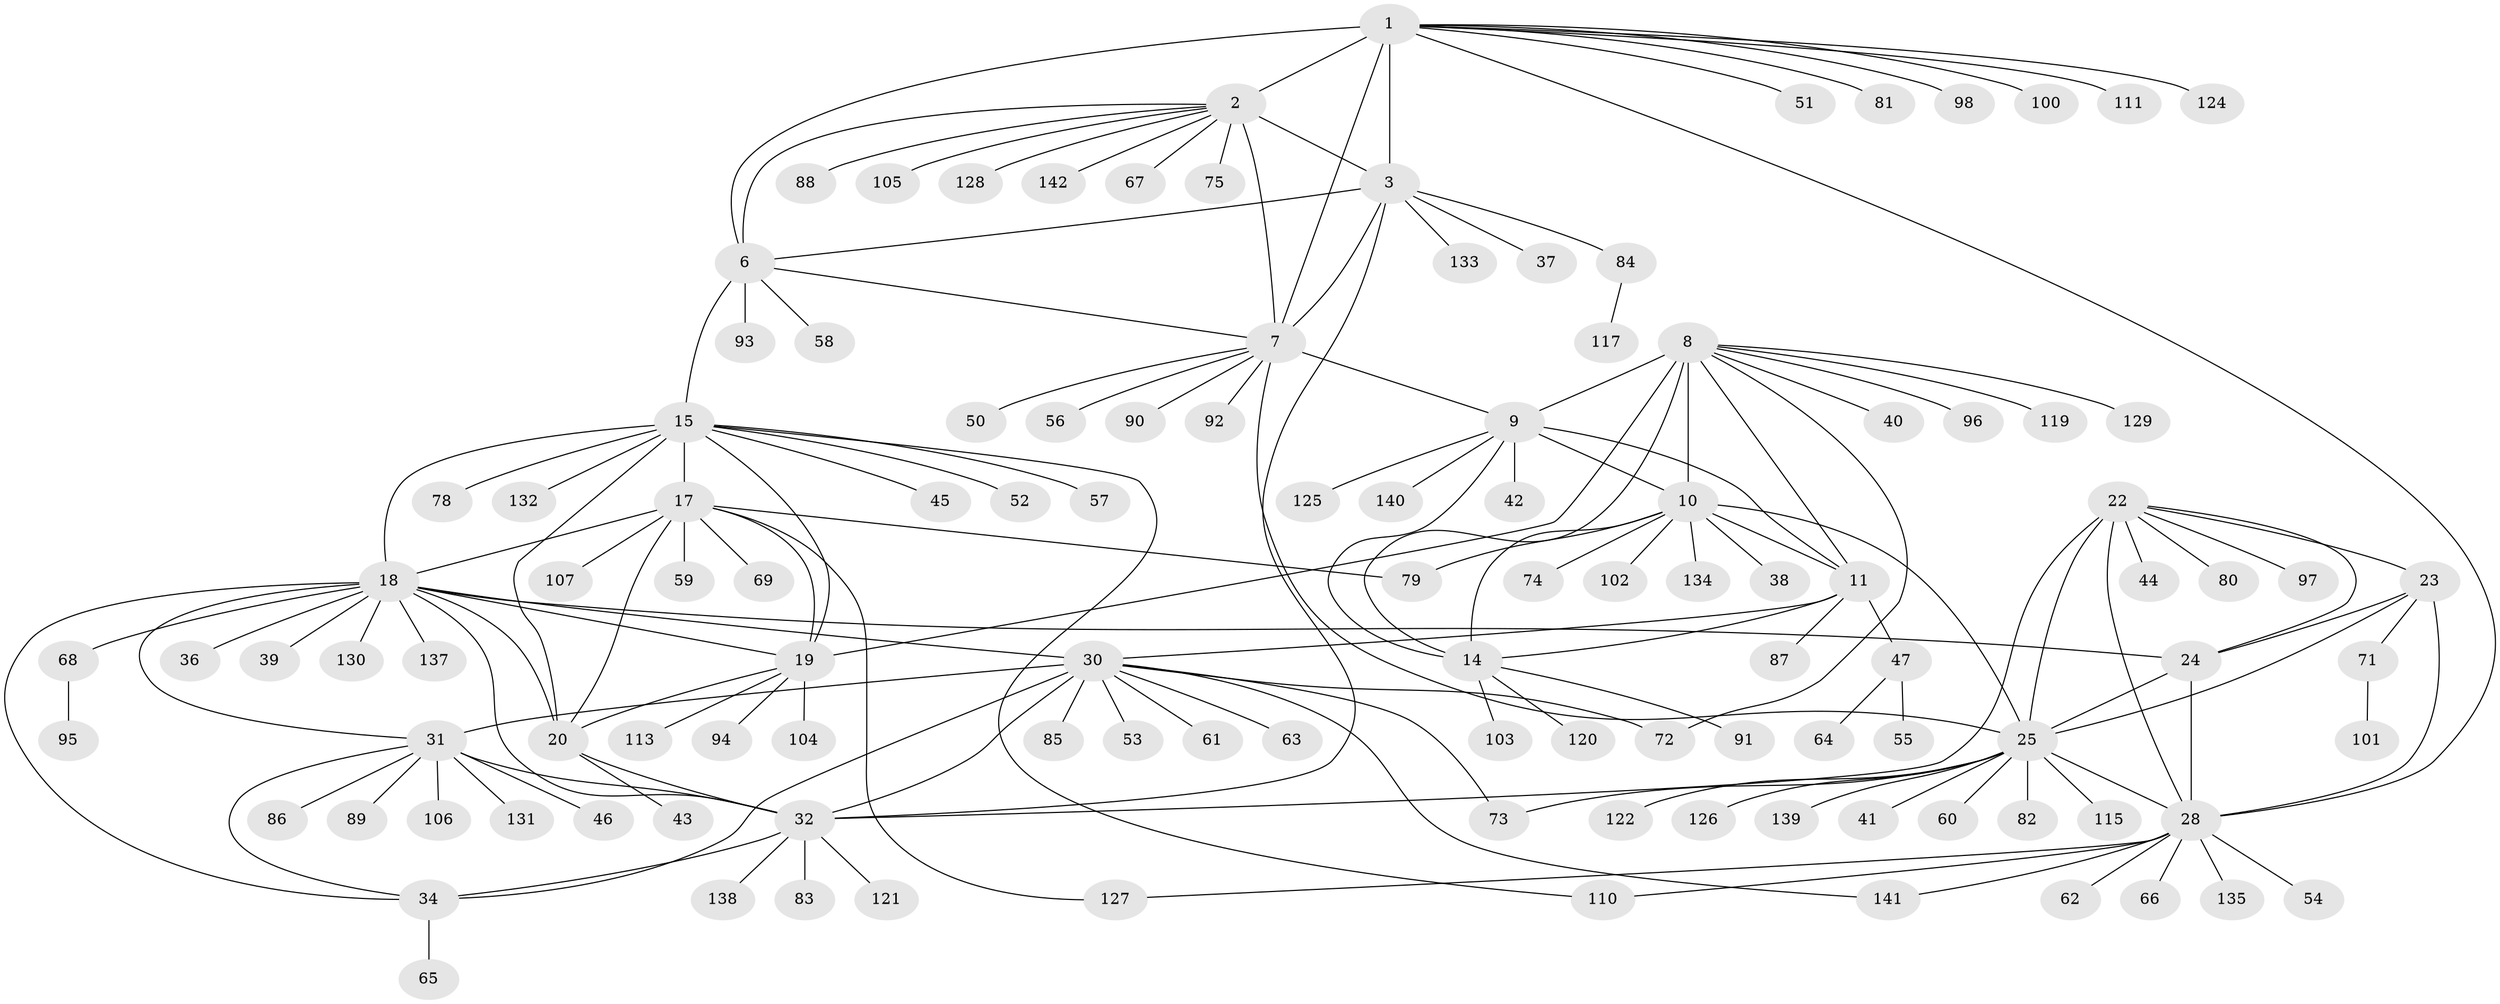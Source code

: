 // Generated by graph-tools (version 1.1) at 2025/52/02/27/25 19:52:19]
// undirected, 117 vertices, 160 edges
graph export_dot {
graph [start="1"]
  node [color=gray90,style=filled];
  1 [super="+4"];
  2 [super="+5"];
  3 [super="+109"];
  6;
  7 [super="+136"];
  8 [super="+13"];
  9 [super="+99"];
  10 [super="+12"];
  11;
  14 [super="+76"];
  15 [super="+16"];
  17 [super="+21"];
  18 [super="+29"];
  19 [super="+143"];
  20 [super="+123"];
  22 [super="+27"];
  23;
  24 [super="+114"];
  25 [super="+26"];
  28 [super="+48"];
  30 [super="+49"];
  31 [super="+33"];
  32 [super="+35"];
  34;
  36;
  37;
  38;
  39 [super="+77"];
  40;
  41;
  42;
  43;
  44;
  45;
  46;
  47 [super="+118"];
  50;
  51;
  52;
  53;
  54;
  55;
  56;
  57;
  58;
  59;
  60;
  61;
  62 [super="+116"];
  63 [super="+70"];
  64;
  65;
  66;
  67;
  68;
  69;
  71 [super="+108"];
  72;
  73 [super="+112"];
  74;
  75;
  78;
  79;
  80;
  81;
  82;
  83;
  84;
  85;
  86;
  87;
  88;
  89;
  90;
  91;
  92;
  93;
  94;
  95;
  96;
  97;
  98;
  100;
  101;
  102;
  103;
  104;
  105;
  106;
  107;
  110;
  111;
  113;
  115;
  117;
  119;
  120;
  121;
  122;
  124;
  125;
  126;
  127;
  128;
  129;
  130;
  131;
  132;
  133;
  134;
  135;
  137;
  138;
  139;
  140;
  141;
  142;
  1 -- 2 [weight=4];
  1 -- 3 [weight=2];
  1 -- 6 [weight=2];
  1 -- 7 [weight=2];
  1 -- 100;
  1 -- 98;
  1 -- 28 [weight=2];
  1 -- 111;
  1 -- 81;
  1 -- 51;
  1 -- 124;
  2 -- 3 [weight=2];
  2 -- 6 [weight=2];
  2 -- 7 [weight=2];
  2 -- 128;
  2 -- 67;
  2 -- 105;
  2 -- 75;
  2 -- 142;
  2 -- 88;
  3 -- 6;
  3 -- 7;
  3 -- 32;
  3 -- 37;
  3 -- 84;
  3 -- 133;
  6 -- 7;
  6 -- 58;
  6 -- 93;
  6 -- 15;
  7 -- 9;
  7 -- 50;
  7 -- 56;
  7 -- 90;
  7 -- 92;
  7 -- 25;
  8 -- 9 [weight=2];
  8 -- 10 [weight=4];
  8 -- 11 [weight=2];
  8 -- 14 [weight=2];
  8 -- 19;
  8 -- 40;
  8 -- 72;
  8 -- 119;
  8 -- 129;
  8 -- 96;
  9 -- 10 [weight=2];
  9 -- 11;
  9 -- 14;
  9 -- 42;
  9 -- 125;
  9 -- 140;
  10 -- 11 [weight=2];
  10 -- 14 [weight=2];
  10 -- 74;
  10 -- 102;
  10 -- 38;
  10 -- 134;
  10 -- 79;
  10 -- 25;
  11 -- 14;
  11 -- 30;
  11 -- 47;
  11 -- 87;
  14 -- 91;
  14 -- 103;
  14 -- 120;
  15 -- 17 [weight=4];
  15 -- 18 [weight=2];
  15 -- 19 [weight=2];
  15 -- 20 [weight=2];
  15 -- 52;
  15 -- 78;
  15 -- 132;
  15 -- 45;
  15 -- 110;
  15 -- 57;
  17 -- 18 [weight=2];
  17 -- 19 [weight=2];
  17 -- 20 [weight=2];
  17 -- 127;
  17 -- 69;
  17 -- 107;
  17 -- 79;
  17 -- 59;
  18 -- 19;
  18 -- 20;
  18 -- 24;
  18 -- 36;
  18 -- 39;
  18 -- 68;
  18 -- 32 [weight=2];
  18 -- 34;
  18 -- 130;
  18 -- 137;
  18 -- 30;
  18 -- 31 [weight=2];
  19 -- 20;
  19 -- 94;
  19 -- 104;
  19 -- 113;
  20 -- 43;
  20 -- 32;
  22 -- 23 [weight=2];
  22 -- 24 [weight=2];
  22 -- 25 [weight=4];
  22 -- 28 [weight=2];
  22 -- 32;
  22 -- 97;
  22 -- 44;
  22 -- 80;
  23 -- 24;
  23 -- 25 [weight=2];
  23 -- 28;
  23 -- 71;
  24 -- 25 [weight=2];
  24 -- 28;
  25 -- 28 [weight=2];
  25 -- 41;
  25 -- 60;
  25 -- 82;
  25 -- 115;
  25 -- 126;
  25 -- 139;
  25 -- 73;
  25 -- 122;
  28 -- 54;
  28 -- 62;
  28 -- 66;
  28 -- 110;
  28 -- 127;
  28 -- 141;
  28 -- 135;
  30 -- 31 [weight=2];
  30 -- 32 [weight=2];
  30 -- 34;
  30 -- 53;
  30 -- 61;
  30 -- 63;
  30 -- 72;
  30 -- 85;
  30 -- 141;
  30 -- 73;
  31 -- 32 [weight=4];
  31 -- 34 [weight=2];
  31 -- 86;
  31 -- 131;
  31 -- 106;
  31 -- 46;
  31 -- 89;
  32 -- 34 [weight=2];
  32 -- 121;
  32 -- 138;
  32 -- 83;
  34 -- 65;
  47 -- 55;
  47 -- 64;
  68 -- 95;
  71 -- 101;
  84 -- 117;
}
